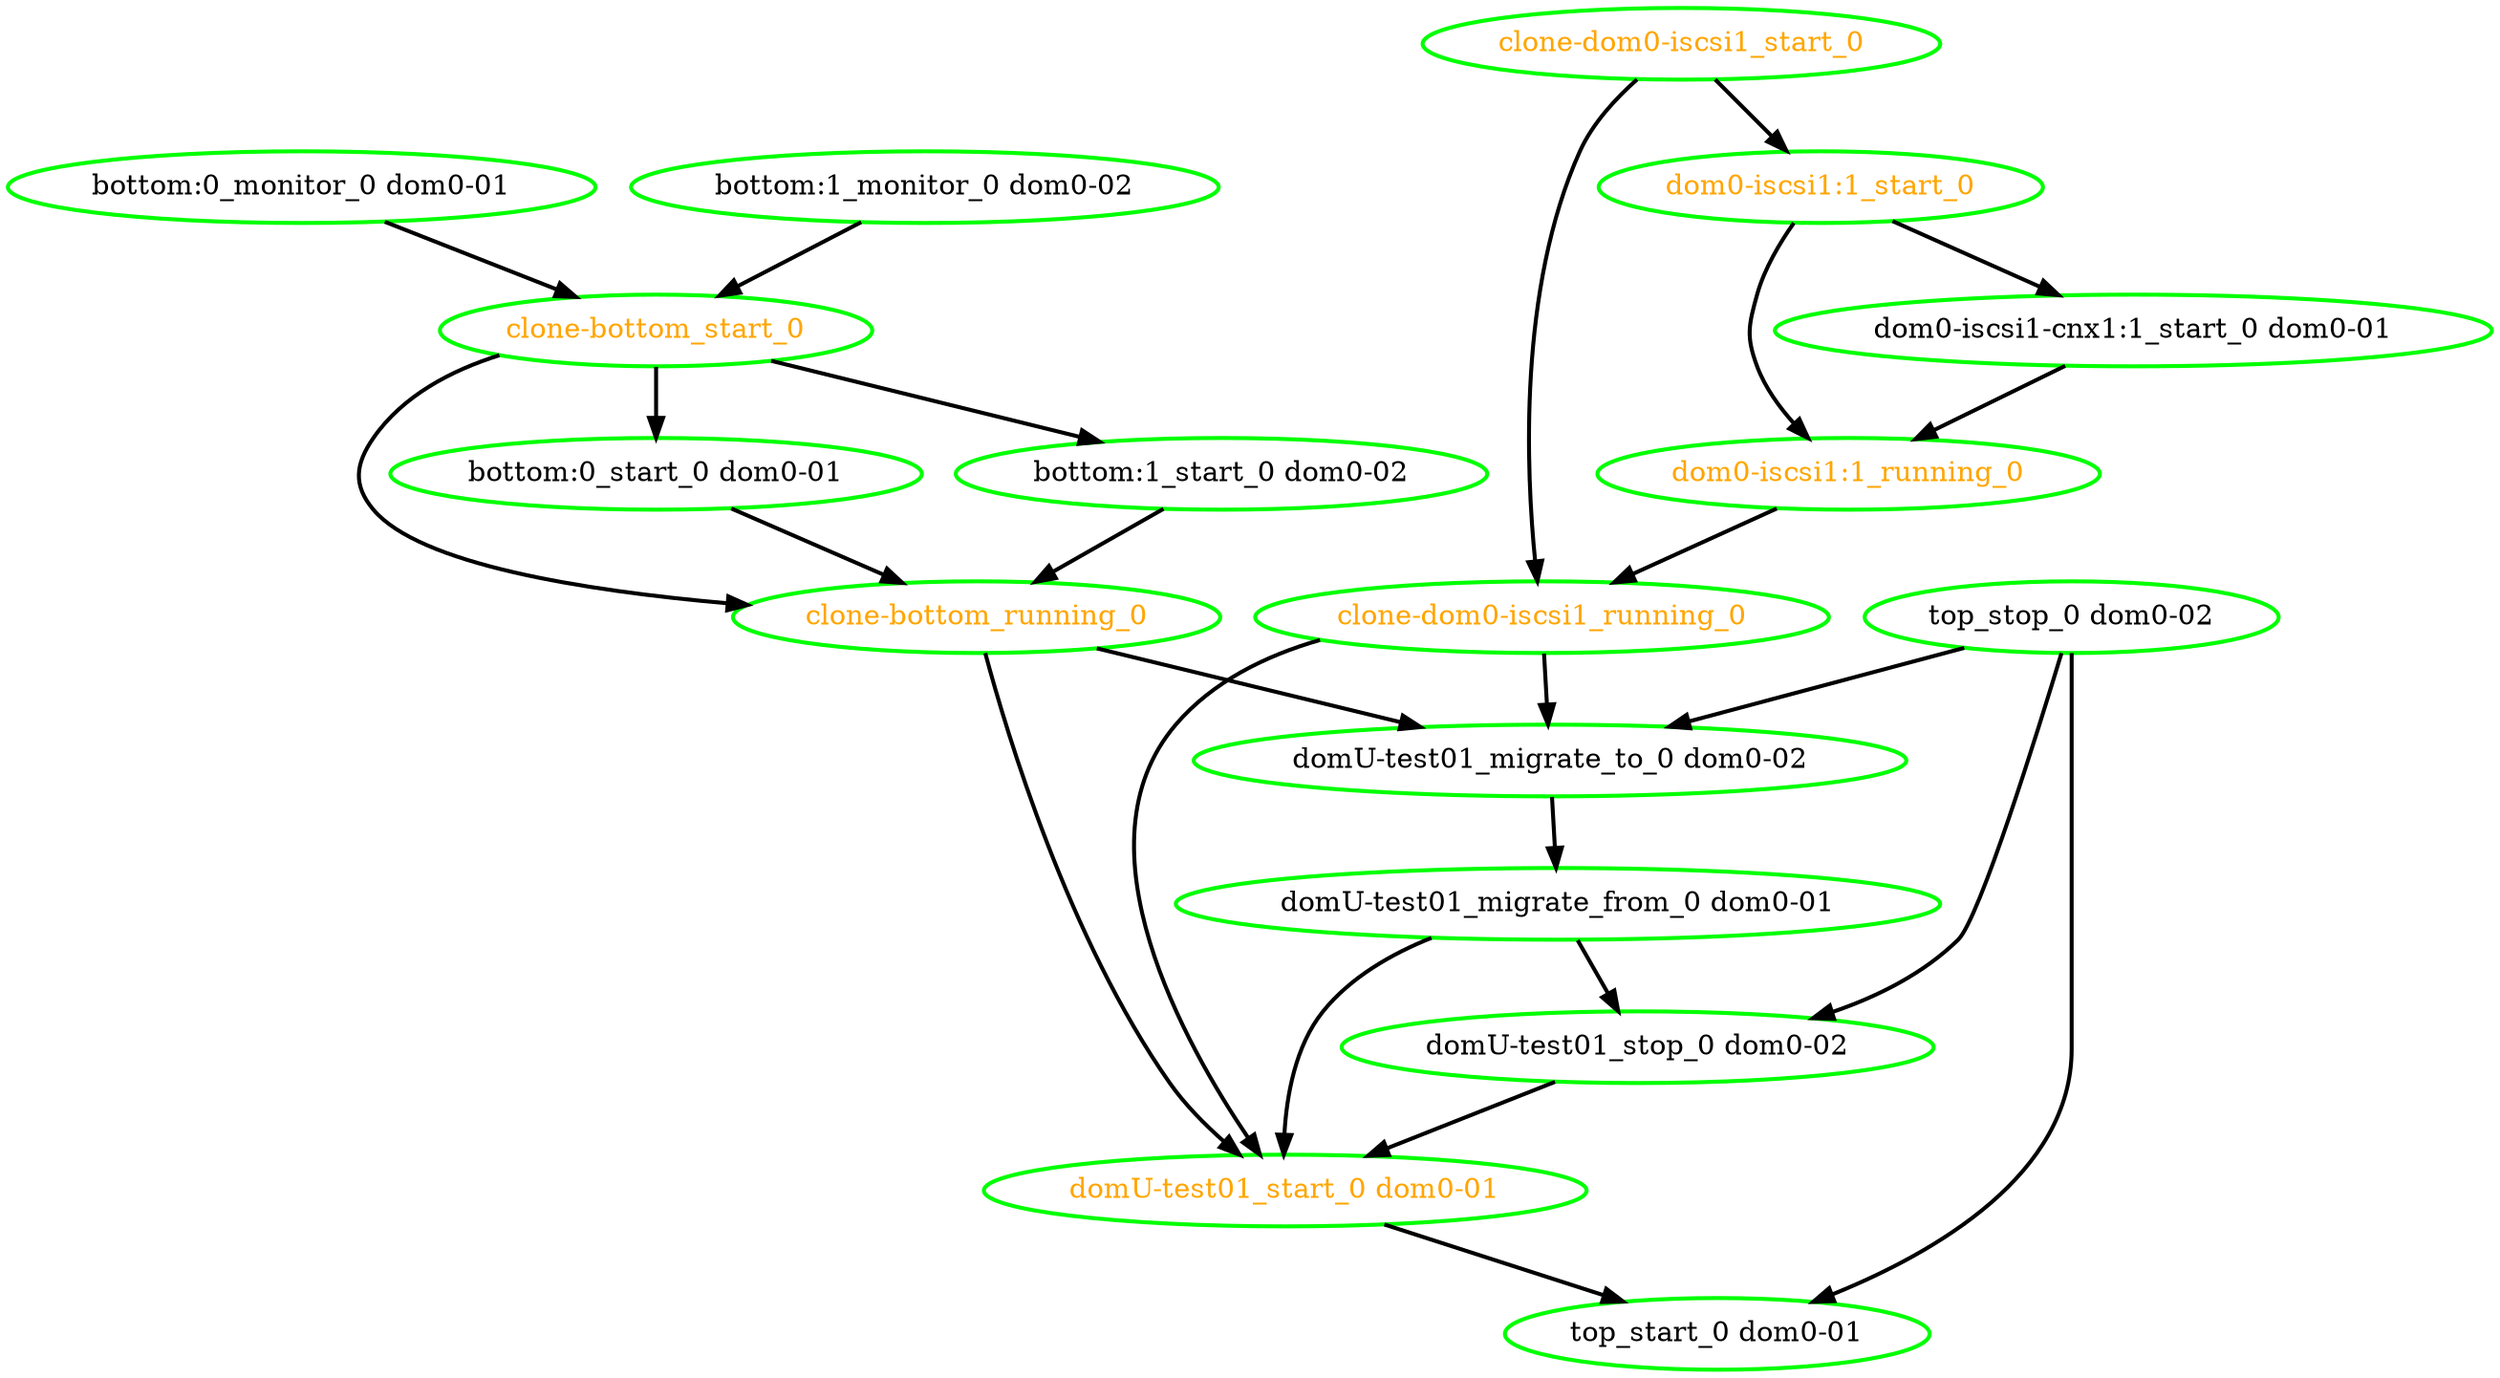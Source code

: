  digraph "g" {
"bottom:0_monitor_0 dom0-01" -> "clone-bottom_start_0" [ style = bold]
"bottom:0_monitor_0 dom0-01" [ style=bold color="green" fontcolor="black"]
"bottom:0_start_0 dom0-01" -> "clone-bottom_running_0" [ style = bold]
"bottom:0_start_0 dom0-01" [ style=bold color="green" fontcolor="black"]
"bottom:1_monitor_0 dom0-02" -> "clone-bottom_start_0" [ style = bold]
"bottom:1_monitor_0 dom0-02" [ style=bold color="green" fontcolor="black"]
"bottom:1_start_0 dom0-02" -> "clone-bottom_running_0" [ style = bold]
"bottom:1_start_0 dom0-02" [ style=bold color="green" fontcolor="black"]
"clone-bottom_running_0" -> "domU-test01_migrate_to_0 dom0-02" [ style = bold]
"clone-bottom_running_0" -> "domU-test01_start_0 dom0-01" [ style = bold]
"clone-bottom_running_0" [ style=bold color="green" fontcolor="orange"]
"clone-bottom_start_0" -> "bottom:0_start_0 dom0-01" [ style = bold]
"clone-bottom_start_0" -> "bottom:1_start_0 dom0-02" [ style = bold]
"clone-bottom_start_0" -> "clone-bottom_running_0" [ style = bold]
"clone-bottom_start_0" [ style=bold color="green" fontcolor="orange"]
"clone-dom0-iscsi1_running_0" -> "domU-test01_migrate_to_0 dom0-02" [ style = bold]
"clone-dom0-iscsi1_running_0" -> "domU-test01_start_0 dom0-01" [ style = bold]
"clone-dom0-iscsi1_running_0" [ style=bold color="green" fontcolor="orange"]
"clone-dom0-iscsi1_start_0" -> "clone-dom0-iscsi1_running_0" [ style = bold]
"clone-dom0-iscsi1_start_0" -> "dom0-iscsi1:1_start_0" [ style = bold]
"clone-dom0-iscsi1_start_0" [ style=bold color="green" fontcolor="orange"]
"dom0-iscsi1-cnx1:1_start_0 dom0-01" -> "dom0-iscsi1:1_running_0" [ style = bold]
"dom0-iscsi1-cnx1:1_start_0 dom0-01" [ style=bold color="green" fontcolor="black"]
"dom0-iscsi1:1_running_0" -> "clone-dom0-iscsi1_running_0" [ style = bold]
"dom0-iscsi1:1_running_0" [ style=bold color="green" fontcolor="orange"]
"dom0-iscsi1:1_start_0" -> "dom0-iscsi1-cnx1:1_start_0 dom0-01" [ style = bold]
"dom0-iscsi1:1_start_0" -> "dom0-iscsi1:1_running_0" [ style = bold]
"dom0-iscsi1:1_start_0" [ style=bold color="green" fontcolor="orange"]
"domU-test01_migrate_from_0 dom0-01" -> "domU-test01_start_0 dom0-01" [ style = bold]
"domU-test01_migrate_from_0 dom0-01" -> "domU-test01_stop_0 dom0-02" [ style = bold]
"domU-test01_migrate_from_0 dom0-01" [ style=bold color="green" fontcolor="black"]
"domU-test01_migrate_to_0 dom0-02" -> "domU-test01_migrate_from_0 dom0-01" [ style = bold]
"domU-test01_migrate_to_0 dom0-02" [ style=bold color="green" fontcolor="black"]
"domU-test01_start_0 dom0-01" -> "top_start_0 dom0-01" [ style = bold]
"domU-test01_start_0 dom0-01" [ style=bold color="green" fontcolor="orange"]
"domU-test01_stop_0 dom0-02" -> "domU-test01_start_0 dom0-01" [ style = bold]
"domU-test01_stop_0 dom0-02" [ style=bold color="green" fontcolor="black"]
"top_start_0 dom0-01" [ style=bold color="green" fontcolor="black"]
"top_stop_0 dom0-02" -> "domU-test01_migrate_to_0 dom0-02" [ style = bold]
"top_stop_0 dom0-02" -> "domU-test01_stop_0 dom0-02" [ style = bold]
"top_stop_0 dom0-02" -> "top_start_0 dom0-01" [ style = bold]
"top_stop_0 dom0-02" [ style=bold color="green" fontcolor="black"]
}
